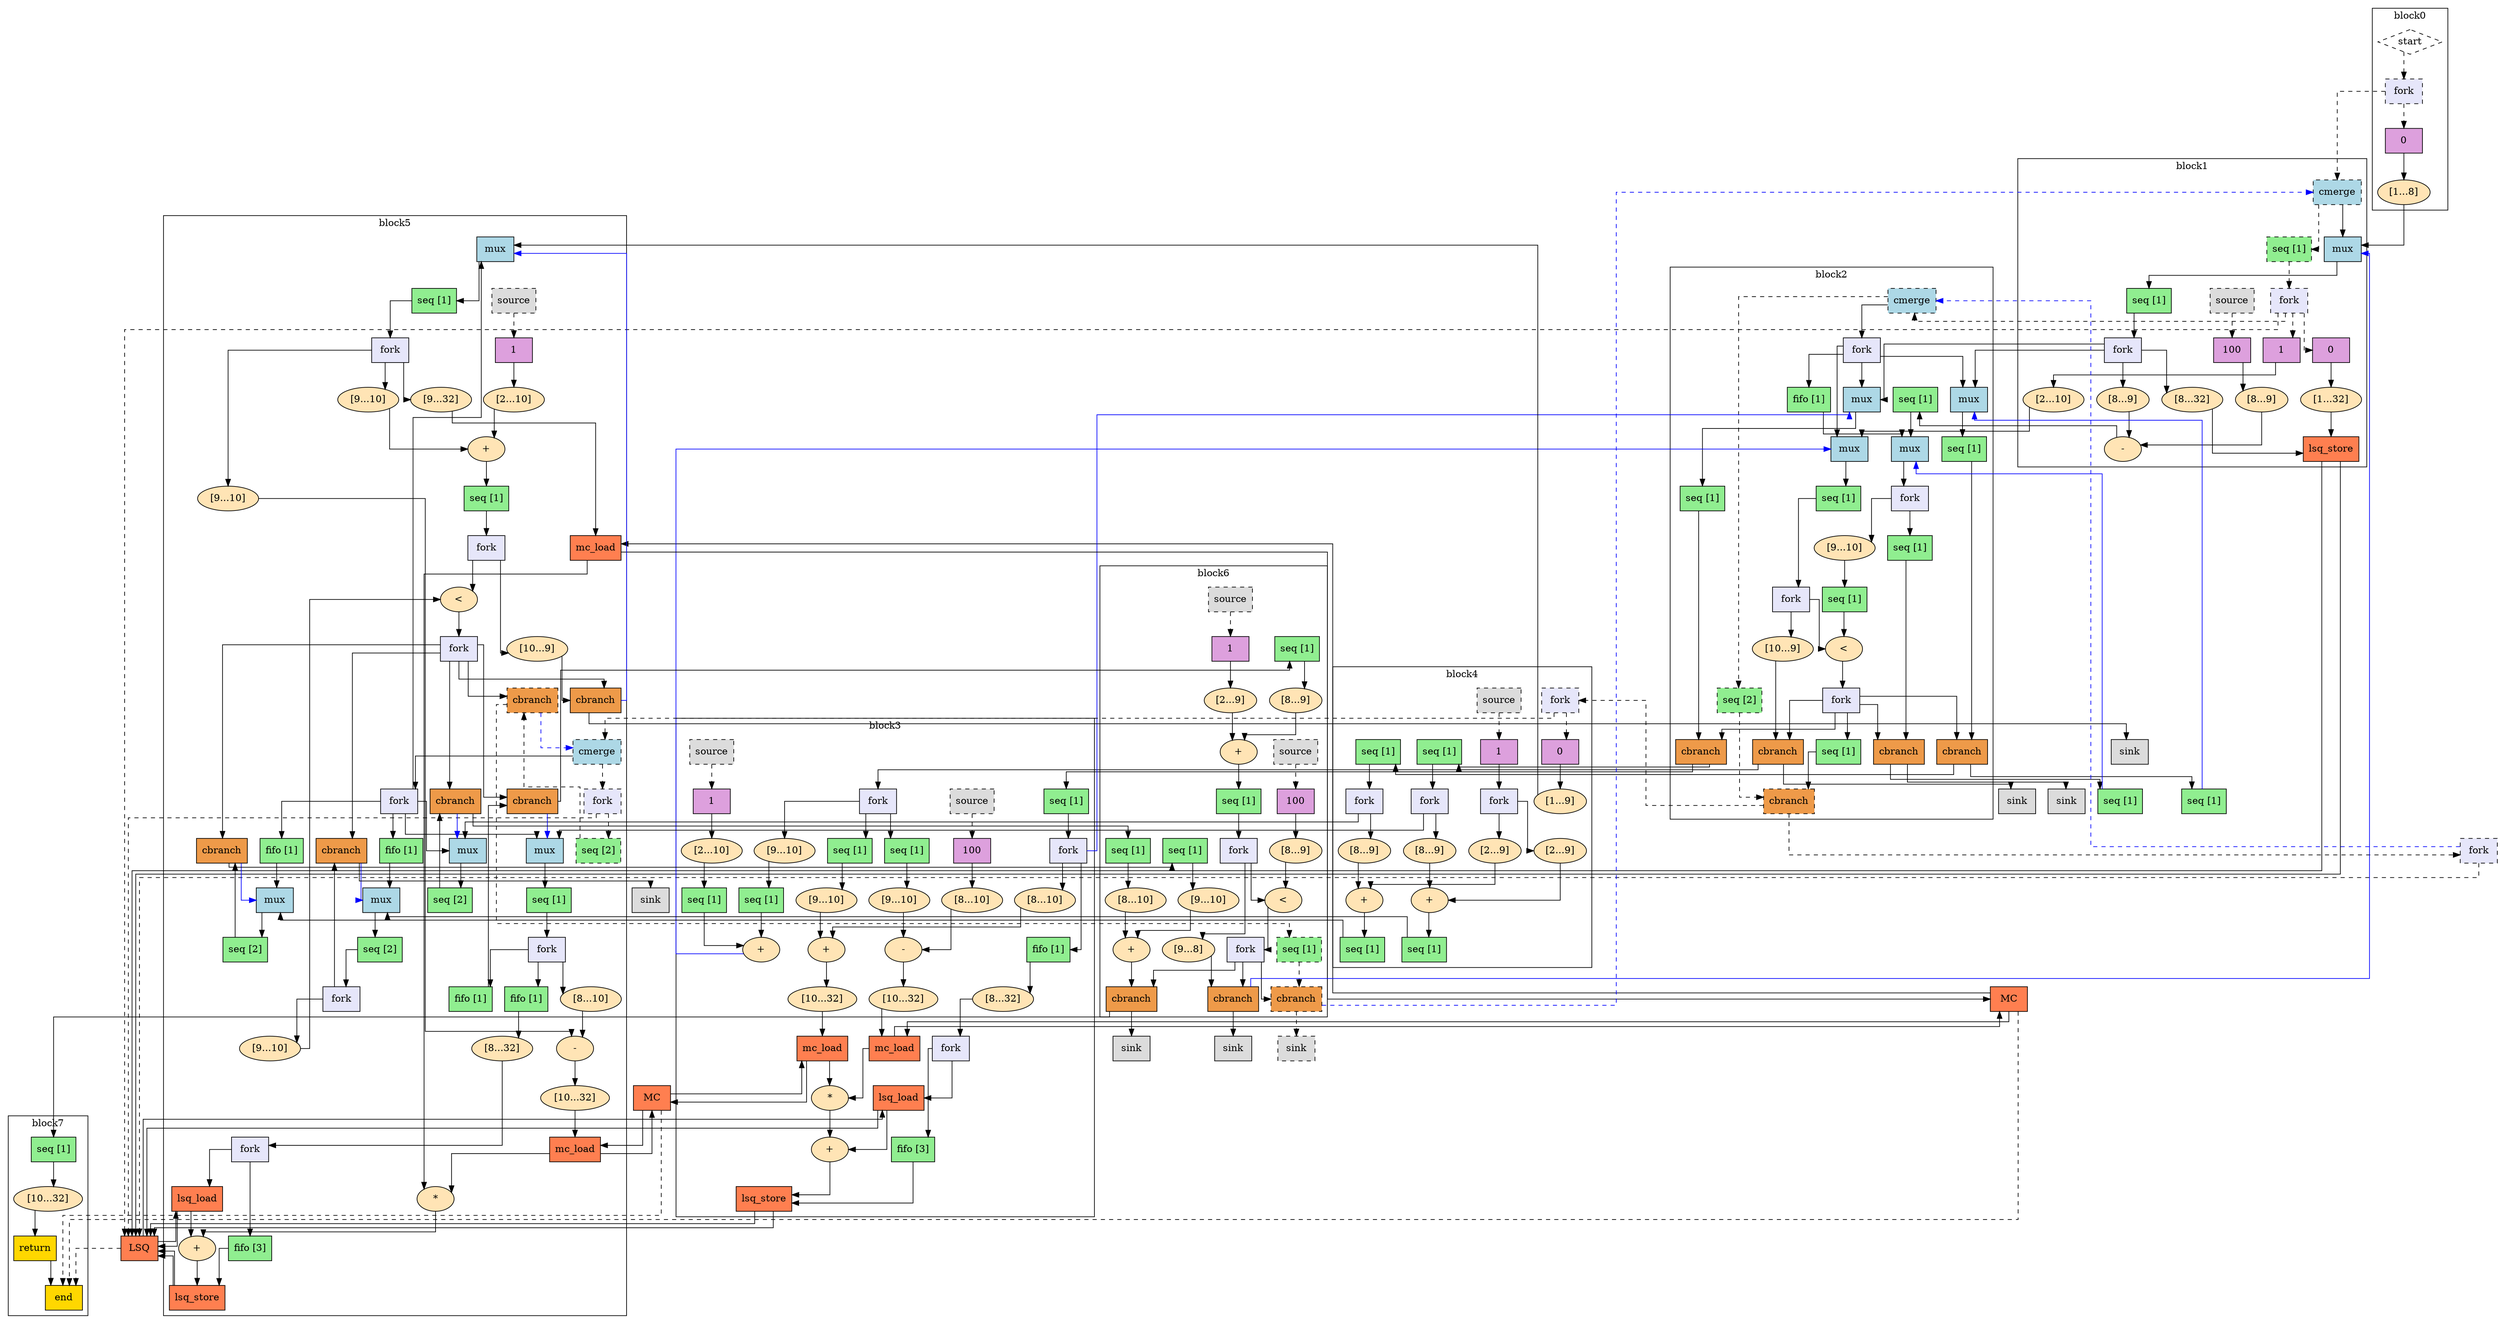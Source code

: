 Digraph G {
  splines=ortho;
  compound=true; // Allow edges between clusters
  // Function arguments
  "start" [mlir_op="handshake.arg", shape=diamond, style=dashed, label="start", ]
  // Function operations
  "lsq0" [mlir_op="handshake.lsq", fillcolor=coral, shape=box, label="LSQ", style="filled", ]
  "mem_controller0" [mlir_op="handshake.mem_controller", fillcolor=coral, shape=box, label="MC", style="filled", ]
  "mem_controller1" [mlir_op="handshake.mem_controller", fillcolor=coral, shape=box, label="MC", style="filled", ]
  "fork0" [mlir_op="handshake.fork", fillcolor=lavender, shape=box, label="fork", style="filled, dashed", ]
  "constant0" [mlir_op="handshake.constant", fillcolor=plum, shape=box, label="0", style="filled", ]
  "extsi0" [mlir_op="arith.extsi", fillcolor=moccasin, shape=oval, label="[1...8]", style="filled", ]
  "mux10" [mlir_op="handshake.mux", fillcolor=lightblue, shape=box, label="mux", style="filled", ]
  "buffer23" [mlir_op="handshake.buffer", fillcolor=lightgreen, shape=box, label="seq [1]", style="filled", ]
  "fork1" [mlir_op="handshake.fork", fillcolor=lavender, shape=box, label="fork", style="filled", ]
  "extsi9" [mlir_op="arith.extsi", fillcolor=moccasin, shape=oval, label="[8...9]", style="filled", ]
  "extsi10" [mlir_op="arith.extsi", fillcolor=moccasin, shape=oval, label="[8...32]", style="filled", ]
  "control_merge0" [mlir_op="handshake.control_merge", fillcolor=lightblue, shape=box, label="cmerge", style="filled, dashed", ]
  "buffer12" [mlir_op="handshake.buffer", fillcolor=lightgreen, shape=box, label="seq [1]", style="filled, dashed", ]
  "fork2" [mlir_op="handshake.fork", fillcolor=lavender, shape=box, label="fork", style="filled, dashed", ]
  "constant1" [mlir_op="handshake.constant", fillcolor=plum, shape=box, label="0", style="filled", ]
  "extsi1" [mlir_op="arith.extsi", fillcolor=moccasin, shape=oval, label="[1...32]", style="filled", ]
  "source0" [mlir_op="handshake.source", fillcolor=gainsboro, shape=box, label="source", style="filled, dashed", ]
  "constant3" [mlir_op="handshake.constant", fillcolor=plum, shape=box, label="100", style="filled", ]
  "extsi11" [mlir_op="arith.extsi", fillcolor=moccasin, shape=oval, label="[8...9]", style="filled", ]
  "constant4" [mlir_op="handshake.constant", fillcolor=plum, shape=box, label="1", style="filled", ]
  "lsq_store0" [mlir_op="handshake.lsq_store", fillcolor=coral, shape=box, label="lsq_store", style="filled", ]
  "subi3" [mlir_op="arith.subi", fillcolor=moccasin, shape=oval, label="-", style="filled", ]
  "extsi12" [mlir_op="arith.extsi", fillcolor=moccasin, shape=oval, label="[2...10]", style="filled", ]
  "mux0" [mlir_op="handshake.mux", fillcolor=lightblue, shape=box, label="mux", style="filled", ]
  "buffer2" [mlir_op="handshake.buffer", fillcolor=lightgreen, shape=box, label="seq [1]", style="filled", ]
  "fork3" [mlir_op="handshake.fork", fillcolor=lavender, shape=box, label="fork", style="filled", ]
  "trunci0" [mlir_op="arith.trunci", fillcolor=moccasin, shape=oval, label="[10...9]", style="filled", ]
  "mux1" [mlir_op="handshake.mux", fillcolor=lightblue, shape=box, label="mux", style="filled", ]
  "mux2" [mlir_op="handshake.mux", fillcolor=lightblue, shape=box, label="mux", style="filled", ]
  "buffer5" [mlir_op="handshake.buffer", fillcolor=lightgreen, shape=box, label="fifo [1]", style="filled", ]
  "buffer37" [mlir_op="handshake.buffer", fillcolor=lightgreen, shape=box, label="seq [1]", style="filled", ]
  "mux3" [mlir_op="handshake.mux", fillcolor=lightblue, shape=box, label="mux", style="filled", ]
  "fork4" [mlir_op="handshake.fork", fillcolor=lavender, shape=box, label="fork", style="filled", ]
  "extsi2" [mlir_op="arith.extsi", fillcolor=moccasin, shape=oval, label="[9...10]", style="filled", ]
  "control_merge1" [mlir_op="handshake.control_merge", fillcolor=lightblue, shape=box, label="cmerge", style="filled, dashed", ]
  "fork5" [mlir_op="handshake.fork", fillcolor=lavender, shape=box, label="fork", style="filled", ]
  "buffer21" [mlir_op="handshake.buffer", fillcolor=lightgreen, shape=box, label="seq [1]", style="filled", ]
  "cmpi0" [mlir_op="arith.cmpi<", fillcolor=moccasin, shape=oval, label="<", style="filled", ]
  "fork6" [mlir_op="handshake.fork", fillcolor=lavender, shape=box, label="fork", style="filled", ]
  "buffer19" [mlir_op="handshake.buffer", fillcolor=lightgreen, shape=box, label="seq [1]", style="filled", ]
  "cond_br0" [mlir_op="handshake.cond_br", fillcolor=tan2, shape=box, label="cbranch", style="filled", ]
  "buffer35" [mlir_op="handshake.buffer", fillcolor=lightgreen, shape=box, label="seq [1]", style="filled", ]
  "cond_br1" [mlir_op="handshake.cond_br", fillcolor=tan2, shape=box, label="cbranch", style="filled", ]
  "buffer3" [mlir_op="handshake.buffer", fillcolor=lightgreen, shape=box, label="seq [1]", style="filled", ]
  "cond_br2" [mlir_op="handshake.cond_br", fillcolor=tan2, shape=box, label="cbranch", style="filled", ]
  "sink0" [mlir_op="handshake.sink", fillcolor=gainsboro, shape=box, label="sink", style="filled", ]
  "cond_br3" [mlir_op="handshake.cond_br", fillcolor=tan2, shape=box, label="cbranch", style="filled", ]
  "sink1" [mlir_op="handshake.sink", fillcolor=gainsboro, shape=box, label="sink", style="filled", ]
  "buffer22" [mlir_op="handshake.buffer", fillcolor=lightgreen, shape=box, label="seq [1]", style="filled", ]
  "buffer29" [mlir_op="handshake.buffer", fillcolor=lightgreen, shape=box, label="seq [2]", style="filled, dashed", ]
  "cond_br7" [mlir_op="handshake.cond_br", fillcolor=tan2, shape=box, label="cbranch", style="filled, dashed", ]
  "buffer1" [mlir_op="handshake.buffer", fillcolor=lightgreen, shape=box, label="seq [1]", style="filled", ]
  "fork7" [mlir_op="handshake.fork", fillcolor=lavender, shape=box, label="fork", style="filled", ]
  "extsi3" [mlir_op="arith.extsi", fillcolor=moccasin, shape=oval, label="[8...10]", style="filled", ]
  "buffer27" [mlir_op="handshake.buffer", fillcolor=lightgreen, shape=box, label="fifo [1]", style="filled", ]
  "extsi4" [mlir_op="arith.extsi", fillcolor=moccasin, shape=oval, label="[8...32]", style="filled", ]
  "fork8" [mlir_op="handshake.fork", fillcolor=lavender, shape=box, label="fork", style="filled", ]
  "buffer31" [mlir_op="handshake.buffer", fillcolor=lightgreen, shape=box, label="seq [1]", style="filled", ]
  "fork9" [mlir_op="handshake.fork", fillcolor=lavender, shape=box, label="fork", style="filled", ]
  "extsi13" [mlir_op="arith.extsi", fillcolor=moccasin, shape=oval, label="[9...10]", style="filled", ]
  "buffer6" [mlir_op="handshake.buffer", fillcolor=lightgreen, shape=box, label="seq [1]", style="filled", ]
  "extsi5" [mlir_op="arith.extsi", fillcolor=moccasin, shape=oval, label="[9...10]", style="filled", ]
  "buffer17" [mlir_op="handshake.buffer", fillcolor=lightgreen, shape=box, label="seq [1]", style="filled", ]
  "extsi14" [mlir_op="arith.extsi", fillcolor=moccasin, shape=oval, label="[9...10]", style="filled", ]
  "fork10" [mlir_op="handshake.fork", fillcolor=lavender, shape=box, label="fork", style="filled, dashed", ]
  "source1" [mlir_op="handshake.source", fillcolor=gainsboro, shape=box, label="source", style="filled, dashed", ]
  "constant14" [mlir_op="handshake.constant", fillcolor=plum, shape=box, label="100", style="filled", ]
  "extsi15" [mlir_op="arith.extsi", fillcolor=moccasin, shape=oval, label="[8...10]", style="filled", ]
  "source2" [mlir_op="handshake.source", fillcolor=gainsboro, shape=box, label="source", style="filled, dashed", ]
  "constant15" [mlir_op="handshake.constant", fillcolor=plum, shape=box, label="1", style="filled", ]
  "extsi6" [mlir_op="arith.extsi", fillcolor=moccasin, shape=oval, label="[2...10]", style="filled", ]
  "addi1" [mlir_op="arith.addi", fillcolor=moccasin, shape=oval, label="+", style="filled", ]
  "extsi16" [mlir_op="arith.extsi", fillcolor=moccasin, shape=oval, label="[10...32]", style="filled", ]
  "mc_load0" [mlir_op="handshake.mc_load", fillcolor=coral, shape=box, label="mc_load", style="filled", ]
  "subi0" [mlir_op="arith.subi", fillcolor=moccasin, shape=oval, label="-", style="filled", ]
  "extsi17" [mlir_op="arith.extsi", fillcolor=moccasin, shape=oval, label="[10...32]", style="filled", ]
  "mc_load1" [mlir_op="handshake.mc_load", fillcolor=coral, shape=box, label="mc_load", style="filled", ]
  "muli0" [mlir_op="arith.muli", fillcolor=moccasin, shape=oval, label="*", style="filled", ]
  "lsq_load0" [mlir_op="handshake.lsq_load", fillcolor=coral, shape=box, label="lsq_load", style="filled", ]
  "addi0" [mlir_op="arith.addi", fillcolor=moccasin, shape=oval, label="+", style="filled", ]
  "buffer24" [mlir_op="handshake.buffer", fillcolor=lightgreen, shape=box, label="fifo [3]", style="filled", ]
  "lsq_store1" [mlir_op="handshake.lsq_store", fillcolor=coral, shape=box, label="lsq_store", style="filled", ]
  "buffer8" [mlir_op="handshake.buffer", fillcolor=lightgreen, shape=box, label="seq [1]", style="filled", ]
  "buffer16" [mlir_op="handshake.buffer", fillcolor=lightgreen, shape=box, label="seq [1]", style="filled", ]
  "addi3" [mlir_op="arith.addi", fillcolor=moccasin, shape=oval, label="+", style="filled", ]
  "buffer13" [mlir_op="handshake.buffer", fillcolor=lightgreen, shape=box, label="seq [1]", style="filled", ]
  "buffer39" [mlir_op="handshake.buffer", fillcolor=lightgreen, shape=box, label="seq [1]", style="filled", ]
  "fork11" [mlir_op="handshake.fork", fillcolor=lavender, shape=box, label="fork", style="filled", ]
  "extsi7" [mlir_op="arith.extsi", fillcolor=moccasin, shape=oval, label="[8...9]", style="filled", ]
  "buffer40" [mlir_op="handshake.buffer", fillcolor=lightgreen, shape=box, label="seq [1]", style="filled", ]
  "fork12" [mlir_op="handshake.fork", fillcolor=lavender, shape=box, label="fork", style="filled", ]
  "extsi8" [mlir_op="arith.extsi", fillcolor=moccasin, shape=oval, label="[8...9]", style="filled", ]
  "fork13" [mlir_op="handshake.fork", fillcolor=lavender, shape=box, label="fork", style="filled, dashed", ]
  "source3" [mlir_op="handshake.source", fillcolor=gainsboro, shape=box, label="source", style="filled, dashed", ]
  "constant16" [mlir_op="handshake.constant", fillcolor=plum, shape=box, label="1", style="filled", ]
  "fork14" [mlir_op="handshake.fork", fillcolor=lavender, shape=box, label="fork", style="filled", ]
  "extsi18" [mlir_op="arith.extsi", fillcolor=moccasin, shape=oval, label="[2...9]", style="filled", ]
  "extsi28" [mlir_op="arith.extsi", fillcolor=moccasin, shape=oval, label="[2...9]", style="filled", ]
  "constant17" [mlir_op="handshake.constant", fillcolor=plum, shape=box, label="0", style="filled", ]
  "addi4" [mlir_op="arith.addi", fillcolor=moccasin, shape=oval, label="+", style="filled", ]
  "addi5" [mlir_op="arith.addi", fillcolor=moccasin, shape=oval, label="+", style="filled", ]
  "extsi19" [mlir_op="arith.extsi", fillcolor=moccasin, shape=oval, label="[1...9]", style="filled", ]
  "buffer28" [mlir_op="handshake.buffer", fillcolor=lightgreen, shape=box, label="seq [1]", style="filled", ]
  "buffer7" [mlir_op="handshake.buffer", fillcolor=lightgreen, shape=box, label="seq [1]", style="filled", ]
  "mux4" [mlir_op="handshake.mux", fillcolor=lightblue, shape=box, label="mux", style="filled", ]
  "buffer33" [mlir_op="handshake.buffer", fillcolor=lightgreen, shape=box, label="seq [1]", style="filled", ]
  "fork15" [mlir_op="handshake.fork", fillcolor=lavender, shape=box, label="fork", style="filled", ]
  "extsi20" [mlir_op="arith.extsi", fillcolor=moccasin, shape=oval, label="[9...10]", style="filled", ]
  "extsi21" [mlir_op="arith.extsi", fillcolor=moccasin, shape=oval, label="[9...10]", style="filled", ]
  "extsi22" [mlir_op="arith.extsi", fillcolor=moccasin, shape=oval, label="[9...32]", style="filled", ]
  "mux5" [mlir_op="handshake.mux", fillcolor=lightblue, shape=box, label="mux", style="filled", ]
  "buffer18" [mlir_op="handshake.buffer", fillcolor=lightgreen, shape=box, label="seq [1]", style="filled", ]
  "fork16" [mlir_op="handshake.fork", fillcolor=lavender, shape=box, label="fork", style="filled", ]
  "extsi23" [mlir_op="arith.extsi", fillcolor=moccasin, shape=oval, label="[8...10]", style="filled", ]
  "buffer14" [mlir_op="handshake.buffer", fillcolor=lightgreen, shape=box, label="fifo [1]", style="filled", ]
  "extsi24" [mlir_op="arith.extsi", fillcolor=moccasin, shape=oval, label="[8...32]", style="filled", ]
  "fork17" [mlir_op="handshake.fork", fillcolor=lavender, shape=box, label="fork", style="filled", ]
  "mux6" [mlir_op="handshake.mux", fillcolor=lightblue, shape=box, label="mux", style="filled", ]
  "buffer25" [mlir_op="handshake.buffer", fillcolor=lightgreen, shape=box, label="fifo [1]", style="filled", ]
  "mux7" [mlir_op="handshake.mux", fillcolor=lightblue, shape=box, label="mux", style="filled", ]
  "buffer4" [mlir_op="handshake.buffer", fillcolor=lightgreen, shape=box, label="fifo [1]", style="filled", ]
  "mux8" [mlir_op="handshake.mux", fillcolor=lightblue, shape=box, label="mux", style="filled", ]
  "buffer15" [mlir_op="handshake.buffer", fillcolor=lightgreen, shape=box, label="seq [2]", style="filled", ]
  "fork18" [mlir_op="handshake.fork", fillcolor=lavender, shape=box, label="fork", style="filled", ]
  "extsi29" [mlir_op="arith.extsi", fillcolor=moccasin, shape=oval, label="[9...10]", style="filled", ]
  "control_merge2" [mlir_op="handshake.control_merge", fillcolor=lightblue, shape=box, label="cmerge", style="filled, dashed", ]
  "fork19" [mlir_op="handshake.fork", fillcolor=lavender, shape=box, label="fork", style="filled", ]
  "fork20" [mlir_op="handshake.fork", fillcolor=lavender, shape=box, label="fork", style="filled, dashed", ]
  "source5" [mlir_op="handshake.source", fillcolor=gainsboro, shape=box, label="source", style="filled, dashed", ]
  "constant19" [mlir_op="handshake.constant", fillcolor=plum, shape=box, label="1", style="filled", ]
  "extsi30" [mlir_op="arith.extsi", fillcolor=moccasin, shape=oval, label="[2...10]", style="filled", ]
  "subi1" [mlir_op="arith.subi", fillcolor=moccasin, shape=oval, label="-", style="filled", ]
  "extsi31" [mlir_op="arith.extsi", fillcolor=moccasin, shape=oval, label="[10...32]", style="filled", ]
  "mc_load2" [mlir_op="handshake.mc_load", fillcolor=coral, shape=box, label="mc_load", style="filled", ]
  "mc_load3" [mlir_op="handshake.mc_load", fillcolor=coral, shape=box, label="mc_load", style="filled", ]
  "muli1" [mlir_op="arith.muli", fillcolor=moccasin, shape=oval, label="*", style="filled", ]
  "lsq_load1" [mlir_op="handshake.lsq_load", fillcolor=coral, shape=box, label="lsq_load", style="filled", ]
  "addi2" [mlir_op="arith.addi", fillcolor=moccasin, shape=oval, label="+", style="filled", ]
  "buffer34" [mlir_op="handshake.buffer", fillcolor=lightgreen, shape=box, label="fifo [3]", style="filled", ]
  "lsq_store2" [mlir_op="handshake.lsq_store", fillcolor=coral, shape=box, label="lsq_store", style="filled", ]
  "addi6" [mlir_op="arith.addi", fillcolor=moccasin, shape=oval, label="+", style="filled", ]
  "buffer9" [mlir_op="handshake.buffer", fillcolor=lightgreen, shape=box, label="seq [1]", style="filled", ]
  "fork21" [mlir_op="handshake.fork", fillcolor=lavender, shape=box, label="fork", style="filled", ]
  "trunci1" [mlir_op="arith.trunci", fillcolor=moccasin, shape=oval, label="[10...9]", style="filled", ]
  "cmpi1" [mlir_op="arith.cmpi<", fillcolor=moccasin, shape=oval, label="<", style="filled", ]
  "fork22" [mlir_op="handshake.fork", fillcolor=lavender, shape=box, label="fork", style="filled", ]
  "cond_br4" [mlir_op="handshake.cond_br", fillcolor=tan2, shape=box, label="cbranch", style="filled", ]
  "sink2" [mlir_op="handshake.sink", fillcolor=gainsboro, shape=box, label="sink", style="filled", ]
  "buffer0" [mlir_op="handshake.buffer", fillcolor=lightgreen, shape=box, label="fifo [1]", style="filled", ]
  "cond_br5" [mlir_op="handshake.cond_br", fillcolor=tan2, shape=box, label="cbranch", style="filled", ]
  "buffer36" [mlir_op="handshake.buffer", fillcolor=lightgreen, shape=box, label="seq [2]", style="filled", ]
  "cond_br6" [mlir_op="handshake.cond_br", fillcolor=tan2, shape=box, label="cbranch", style="filled", ]
  "buffer10" [mlir_op="handshake.buffer", fillcolor=lightgreen, shape=box, label="seq [2]", style="filled", ]
  "cond_br8" [mlir_op="handshake.cond_br", fillcolor=tan2, shape=box, label="cbranch", style="filled", ]
  "cond_br9" [mlir_op="handshake.cond_br", fillcolor=tan2, shape=box, label="cbranch", style="filled", ]
  "sink3" [mlir_op="handshake.sink", fillcolor=gainsboro, shape=box, label="sink", style="filled", ]
  "buffer32" [mlir_op="handshake.buffer", fillcolor=lightgreen, shape=box, label="seq [2]", style="filled, dashed", ]
  "cond_br16" [mlir_op="handshake.cond_br", fillcolor=tan2, shape=box, label="cbranch", style="filled, dashed", ]
  "buffer41" [mlir_op="handshake.buffer", fillcolor=lightgreen, shape=box, label="seq [1]", style="filled", ]
  "extsi32" [mlir_op="arith.extsi", fillcolor=moccasin, shape=oval, label="[8...9]", style="filled", ]
  "buffer38" [mlir_op="handshake.buffer", fillcolor=lightgreen, shape=box, label="seq [1]", style="filled", ]
  "extsi25" [mlir_op="arith.extsi", fillcolor=moccasin, shape=oval, label="[8...10]", style="filled", ]
  "buffer11" [mlir_op="handshake.buffer", fillcolor=lightgreen, shape=box, label="seq [1]", style="filled", ]
  "extsi33" [mlir_op="arith.extsi", fillcolor=moccasin, shape=oval, label="[9...10]", style="filled", ]
  "buffer30" [mlir_op="handshake.buffer", fillcolor=lightgreen, shape=box, label="seq [1]", style="filled, dashed", ]
  "source6" [mlir_op="handshake.source", fillcolor=gainsboro, shape=box, label="source", style="filled, dashed", ]
  "constant20" [mlir_op="handshake.constant", fillcolor=plum, shape=box, label="100", style="filled", ]
  "extsi34" [mlir_op="arith.extsi", fillcolor=moccasin, shape=oval, label="[8...9]", style="filled", ]
  "source7" [mlir_op="handshake.source", fillcolor=gainsboro, shape=box, label="source", style="filled, dashed", ]
  "constant21" [mlir_op="handshake.constant", fillcolor=plum, shape=box, label="1", style="filled", ]
  "extsi26" [mlir_op="arith.extsi", fillcolor=moccasin, shape=oval, label="[2...9]", style="filled", ]
  "addi7" [mlir_op="arith.addi", fillcolor=moccasin, shape=oval, label="+", style="filled", ]
  "addi8" [mlir_op="arith.addi", fillcolor=moccasin, shape=oval, label="+", style="filled", ]
  "buffer26" [mlir_op="handshake.buffer", fillcolor=lightgreen, shape=box, label="seq [1]", style="filled", ]
  "fork23" [mlir_op="handshake.fork", fillcolor=lavender, shape=box, label="fork", style="filled", ]
  "trunci2" [mlir_op="arith.trunci", fillcolor=moccasin, shape=oval, label="[9...8]", style="filled", ]
  "cmpi2" [mlir_op="arith.cmpi<", fillcolor=moccasin, shape=oval, label="<", style="filled", ]
  "fork24" [mlir_op="handshake.fork", fillcolor=lavender, shape=box, label="fork", style="filled", ]
  "cond_br10" [mlir_op="handshake.cond_br", fillcolor=tan2, shape=box, label="cbranch", style="filled", ]
  "sink4" [mlir_op="handshake.sink", fillcolor=gainsboro, shape=box, label="sink", style="filled", ]
  "cond_br22" [mlir_op="handshake.cond_br", fillcolor=tan2, shape=box, label="cbranch", style="filled, dashed", ]
  "sink5" [mlir_op="handshake.sink", fillcolor=gainsboro, shape=box, label="sink", style="filled, dashed", ]
  "cond_br11" [mlir_op="handshake.cond_br", fillcolor=tan2, shape=box, label="cbranch", style="filled", ]
  "sink6" [mlir_op="handshake.sink", fillcolor=gainsboro, shape=box, label="sink", style="filled", ]
  "buffer20" [mlir_op="handshake.buffer", fillcolor=lightgreen, shape=box, label="seq [1]", style="filled", ]
  "extsi27" [mlir_op="arith.extsi", fillcolor=moccasin, shape=oval, label="[10...32]", style="filled", ]
  "d_return0" [mlir_op="handshake.d_return", fillcolor=gold, shape=box, label="return", style="filled", ]
  "end0" [mlir_op="handshake.end", fillcolor=gold, shape=box, label="end", style="filled", ]
  // Edges within basic block 0
  subgraph "cluster0" {
    label="block0"
    "fork0" -> "constant0" [style=dashed, ]
    "constant0" -> "extsi0" []
    "start" -> "fork0" [style=dashed, ]
  }
  // Edges outgoing of basic block 0
  "fork0" -> "control_merge0" [style=dashed, ]
  "extsi0" -> "mux10" []
  // Edges within basic block 7
  subgraph "cluster7" {
    label="block7"
    "buffer20" -> "extsi27" []
    "extsi27" -> "d_return0" []
    "d_return0" -> "end0" []
  }
  // Edges within basic block 2
  subgraph "cluster2" {
    label="block2"
    "mux0" -> "buffer2" []
    "buffer2" -> "fork3" []
    "fork3" -> "trunci0" []
    "fork3" -> "cmpi0" []
    "trunci0" -> "cond_br3" []
    "mux1" -> "buffer19" []
    "mux2" -> "buffer35" []
    "buffer5" -> "mux3" []
    "buffer37" -> "mux3" []
    "mux3" -> "fork4" []
    "fork4" -> "extsi2" []
    "fork4" -> "buffer3" []
    "extsi2" -> "buffer21" []
    "control_merge1" -> "buffer29" [style=dashed, ]
    "control_merge1" -> "fork5" []
    "fork5" -> "mux0" []
    "fork5" -> "mux2" []
    "fork5" -> "mux1" []
    "fork5" -> "buffer5" []
    "buffer21" -> "cmpi0" []
    "cmpi0" -> "fork6" []
    "fork6" -> "cond_br3" []
    "fork6" -> "buffer22" []
    "fork6" -> "cond_br2" []
    "fork6" -> "cond_br0" []
    "fork6" -> "cond_br1" []
    "buffer19" -> "cond_br0" []
    "buffer35" -> "cond_br1" []
    "buffer3" -> "cond_br2" []
    "buffer22" -> "cond_br7" []
    "buffer29" -> "cond_br7" [style=dashed, ]
  }
  // Edges outgoing of basic block 2
  "cond_br0" -> "buffer1" []
  "cond_br0" -> "buffer39" []
  "cond_br1" -> "buffer31" []
  "cond_br1" -> "buffer40" []
  "cond_br2" -> "buffer13" []
  "cond_br2" -> "sink0" []
  "cond_br3" -> "fork9" []
  "cond_br3" -> "sink1" []
  "cond_br7" -> "fork10" [style=dashed, ]
  "cond_br7" -> "fork13" [style=dashed, ]
  // Edges within basic block 4
  subgraph "cluster4" {
    label="block4"
    "buffer39" -> "fork11" []
    "fork11" -> "extsi7" []
    "extsi7" -> "addi5" []
    "buffer40" -> "fork12" []
    "fork12" -> "extsi8" []
    "extsi8" -> "addi4" []
    "fork13" -> "constant17" [style=dashed, ]
    "source3" -> "constant16" [style=dashed, ]
    "constant16" -> "fork14" []
    "fork14" -> "extsi18" []
    "fork14" -> "extsi28" []
    "extsi18" -> "addi4" []
    "extsi28" -> "addi5" []
    "constant17" -> "extsi19" []
    "addi4" -> "buffer28" []
    "addi5" -> "buffer7" []
  }
  // Edges outgoing of basic block 4
  "fork11" -> "mux5" []
  "fork12" -> "mux6" []
  "fork13" -> "control_merge2" [style=dashed, ]
  "extsi19" -> "mux4" []
  "buffer28" -> "mux7" []
  "buffer7" -> "mux8" []
  // Edges within basic block 6
  subgraph "cluster6" {
    label="block6"
    "buffer41" -> "extsi32" []
    "extsi32" -> "addi8" []
    "buffer38" -> "extsi25" []
    "extsi25" -> "addi7" []
    "buffer11" -> "extsi33" []
    "extsi33" -> "addi7" []
    "buffer30" -> "cond_br22" [style=dashed, ]
    "source6" -> "constant20" [style=dashed, ]
    "constant20" -> "extsi34" []
    "extsi34" -> "cmpi2" []
    "source7" -> "constant21" [style=dashed, ]
    "constant21" -> "extsi26" []
    "extsi26" -> "addi8" []
    "addi7" -> "cond_br11" []
    "addi8" -> "buffer26" []
    "buffer26" -> "fork23" []
    "fork23" -> "trunci2" []
    "fork23" -> "cmpi2" []
    "trunci2" -> "cond_br10" []
    "cmpi2" -> "fork24" []
    "fork24" -> "cond_br10" []
    "fork24" -> "cond_br11" []
    "fork24" -> "cond_br22" []
  }
  // Edges outgoing of basic block 6
  "cond_br10" -> "mux10" [ color="blue"]
  "cond_br10" -> "sink4" []
  "cond_br22" -> "control_merge0" [style=dashed,  color="blue"]
  "cond_br22" -> "sink5" [style=dashed, ]
  "cond_br11" -> "sink6" []
  "cond_br11" -> "buffer20" []
  // Edges within basic block 1
  subgraph "cluster1" {
    label="block1"
    "mux10" -> "buffer23" []
    "buffer23" -> "fork1" []
    "fork1" -> "extsi9" []
    "fork1" -> "extsi10" []
    "extsi9" -> "subi3" []
    "extsi10" -> "lsq_store0" []
    "control_merge0" -> "buffer12" [style=dashed, ]
    "control_merge0" -> "mux10" []
    "buffer12" -> "fork2" [style=dashed, ]
    "fork2" -> "constant1" [style=dashed, ]
    "fork2" -> "constant4" [style=dashed, ]
    "constant1" -> "extsi1" []
    "extsi1" -> "lsq_store0" []
    "source0" -> "constant3" [style=dashed, ]
    "constant3" -> "extsi11" []
    "extsi11" -> "subi3" []
    "constant4" -> "extsi12" []
  }
  // Edges outgoing of basic block 1
  "fork1" -> "mux2" []
  "fork1" -> "mux1" []
  "fork2" -> "lsq0" [style=dashed, ]
  "fork2" -> "control_merge1" [style=dashed, ]
  "lsq_store0" -> "lsq0" []
  "lsq_store0" -> "lsq0" []
  "subi3" -> "buffer37" []
  "extsi12" -> "mux0" []
  // Edges within basic block 3
  subgraph "cluster3" {
    label="block3"
    "buffer1" -> "fork7" []
    "fork7" -> "extsi3" []
    "fork7" -> "buffer27" []
    "extsi3" -> "addi1" []
    "buffer27" -> "extsi4" []
    "extsi4" -> "fork8" []
    "fork8" -> "lsq_load0" []
    "fork8" -> "buffer24" []
    "fork9" -> "extsi13" []
    "fork9" -> "buffer6" []
    "fork9" -> "buffer17" []
    "extsi13" -> "buffer8" []
    "buffer6" -> "extsi5" []
    "extsi5" -> "subi0" []
    "buffer17" -> "extsi14" []
    "extsi14" -> "addi1" []
    "source1" -> "constant14" [style=dashed, ]
    "constant14" -> "extsi15" []
    "extsi15" -> "subi0" []
    "source2" -> "constant15" [style=dashed, ]
    "constant15" -> "extsi6" []
    "extsi6" -> "buffer16" []
    "addi1" -> "extsi16" []
    "extsi16" -> "mc_load0" []
    "mc_load0" -> "muli0" []
    "subi0" -> "extsi17" []
    "extsi17" -> "mc_load1" []
    "mc_load1" -> "muli0" []
    "muli0" -> "addi0" []
    "lsq_load0" -> "addi0" []
    "addi0" -> "lsq_store1" []
    "buffer24" -> "lsq_store1" []
    "buffer8" -> "addi3" []
    "buffer16" -> "addi3" []
  }
  // Edges outgoing of basic block 3
  "fork7" -> "mux1" [ color="blue"]
  "buffer31" -> "mux2" [ color="blue"]
  "fork10" -> "control_merge1" [style=dashed,  color="blue"]
  "fork10" -> "lsq0" [style=dashed, ]
  "mc_load0" -> "mem_controller1" []
  "mc_load1" -> "mem_controller0" []
  "lsq_load0" -> "lsq0" []
  "lsq_store1" -> "lsq0" []
  "lsq_store1" -> "lsq0" []
  "addi3" -> "mux0" [ color="blue"]
  "buffer13" -> "mux3" [ color="blue"]
  // Edges within basic block 5
  subgraph "cluster5" {
    label="block5"
    "mux4" -> "buffer33" []
    "buffer33" -> "fork15" []
    "fork15" -> "extsi20" []
    "fork15" -> "extsi21" []
    "fork15" -> "extsi22" []
    "extsi20" -> "addi6" []
    "extsi21" -> "subi1" []
    "extsi22" -> "mc_load3" []
    "mux5" -> "buffer18" []
    "buffer18" -> "fork16" []
    "fork16" -> "extsi23" []
    "fork16" -> "buffer0" []
    "fork16" -> "buffer14" []
    "extsi23" -> "subi1" []
    "buffer14" -> "extsi24" []
    "extsi24" -> "fork17" []
    "fork17" -> "lsq_load1" []
    "fork17" -> "buffer34" []
    "mux6" -> "buffer36" []
    "buffer25" -> "mux7" []
    "mux7" -> "buffer10" []
    "buffer4" -> "mux8" []
    "mux8" -> "buffer15" []
    "buffer15" -> "fork18" []
    "fork18" -> "extsi29" []
    "fork18" -> "cond_br9" []
    "extsi29" -> "cmpi1" []
    "control_merge2" -> "fork20" [style=dashed, ]
    "control_merge2" -> "fork19" []
    "fork19" -> "mux4" []
    "fork19" -> "mux6" []
    "fork19" -> "buffer25" []
    "fork19" -> "mux5" []
    "fork19" -> "buffer4" []
    "fork20" -> "buffer32" [style=dashed, ]
    "source5" -> "constant19" [style=dashed, ]
    "constant19" -> "extsi30" []
    "extsi30" -> "addi6" []
    "subi1" -> "extsi31" []
    "extsi31" -> "mc_load2" []
    "mc_load2" -> "muli1" []
    "mc_load3" -> "muli1" []
    "muli1" -> "addi2" []
    "lsq_load1" -> "addi2" []
    "addi2" -> "lsq_store2" []
    "buffer34" -> "lsq_store2" []
    "addi6" -> "buffer9" []
    "buffer9" -> "fork21" []
    "fork21" -> "trunci1" []
    "fork21" -> "cmpi1" []
    "trunci1" -> "cond_br4" []
    "cmpi1" -> "fork22" []
    "fork22" -> "cond_br4" []
    "fork22" -> "cond_br16" []
    "fork22" -> "cond_br9" []
    "fork22" -> "cond_br5" []
    "fork22" -> "cond_br8" []
    "fork22" -> "cond_br6" []
    "cond_br4" -> "mux4" [ color="blue"]
    "buffer0" -> "cond_br5" []
    "cond_br5" -> "mux5" [ color="blue"]
    "buffer36" -> "cond_br6" []
    "cond_br6" -> "mux6" [ color="blue"]
    "buffer10" -> "cond_br8" []
    "cond_br8" -> "mux7" [ color="blue"]
    "cond_br9" -> "mux8" [ color="blue"]
    "buffer32" -> "cond_br16" [style=dashed, ]
    "cond_br16" -> "control_merge2" [style=dashed,  color="blue"]
  }
  // Edges outgoing of basic block 5
  "fork20" -> "lsq0" [style=dashed, ]
  "mc_load2" -> "mem_controller1" []
  "mc_load3" -> "mem_controller0" []
  "lsq_load1" -> "lsq0" []
  "lsq_store2" -> "lsq0" []
  "lsq_store2" -> "lsq0" []
  "cond_br4" -> "sink2" []
  "cond_br5" -> "buffer41" []
  "cond_br6" -> "buffer38" []
  "cond_br8" -> "buffer11" []
  "cond_br9" -> "sink3" []
  "cond_br16" -> "buffer30" [style=dashed, ]
  // Edges outside of all basic blocks
  "lsq0" -> "lsq_load0" []
  "lsq0" -> "lsq_load1" []
  "lsq0" -> "end0" [style=dashed, ]
  "mem_controller0" -> "mc_load1" []
  "mem_controller0" -> "mc_load3" []
  "mem_controller0" -> "end0" [style=dashed, ]
  "mem_controller1" -> "mc_load0" []
  "mem_controller1" -> "mc_load2" []
  "mem_controller1" -> "end0" [style=dashed, ]
}

